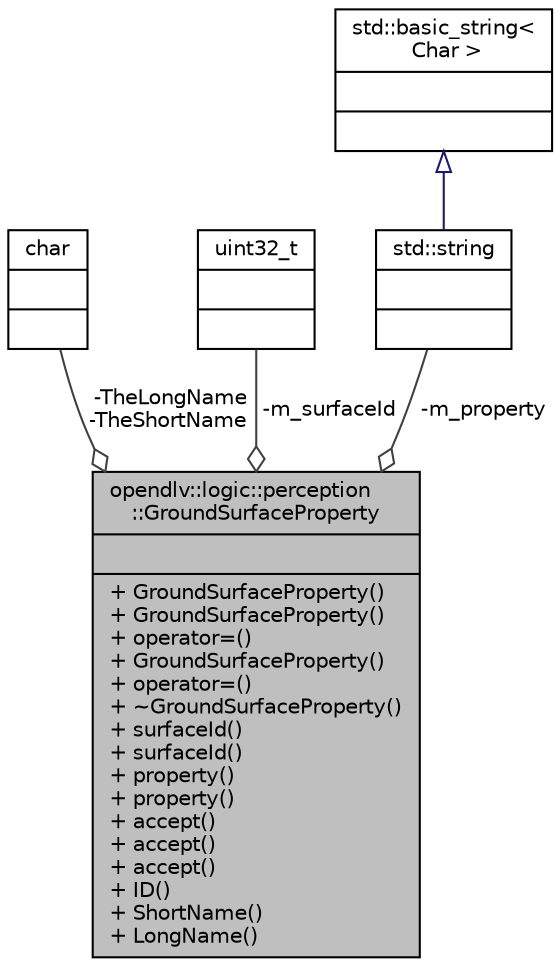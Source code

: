 digraph "opendlv::logic::perception::GroundSurfaceProperty"
{
 // LATEX_PDF_SIZE
  edge [fontname="Helvetica",fontsize="10",labelfontname="Helvetica",labelfontsize="10"];
  node [fontname="Helvetica",fontsize="10",shape=record];
  Node1 [label="{opendlv::logic::perception\l::GroundSurfaceProperty\n||+ GroundSurfaceProperty()\l+ GroundSurfaceProperty()\l+ operator=()\l+ GroundSurfaceProperty()\l+ operator=()\l+ ~GroundSurfaceProperty()\l+ surfaceId()\l+ surfaceId()\l+ property()\l+ property()\l+ accept()\l+ accept()\l+ accept()\l+ ID()\l+ ShortName()\l+ LongName()\l}",height=0.2,width=0.4,color="black", fillcolor="grey75", style="filled", fontcolor="black",tooltip=" "];
  Node2 -> Node1 [color="grey25",fontsize="10",style="solid",label=" -TheLongName\n-TheShortName" ,arrowhead="odiamond"];
  Node2 [label="{char\n||}",height=0.2,width=0.4,color="black", fillcolor="white", style="filled",tooltip=" "];
  Node3 -> Node1 [color="grey25",fontsize="10",style="solid",label=" -m_surfaceId" ,arrowhead="odiamond"];
  Node3 [label="{uint32_t\n||}",height=0.2,width=0.4,color="black", fillcolor="white", style="filled",tooltip=" "];
  Node4 -> Node1 [color="grey25",fontsize="10",style="solid",label=" -m_property" ,arrowhead="odiamond"];
  Node4 [label="{std::string\n||}",height=0.2,width=0.4,color="black", fillcolor="white", style="filled",tooltip=" "];
  Node5 -> Node4 [dir="back",color="midnightblue",fontsize="10",style="solid",arrowtail="onormal"];
  Node5 [label="{std::basic_string\<\l Char \>\n||}",height=0.2,width=0.4,color="black", fillcolor="white", style="filled",tooltip=" "];
}
